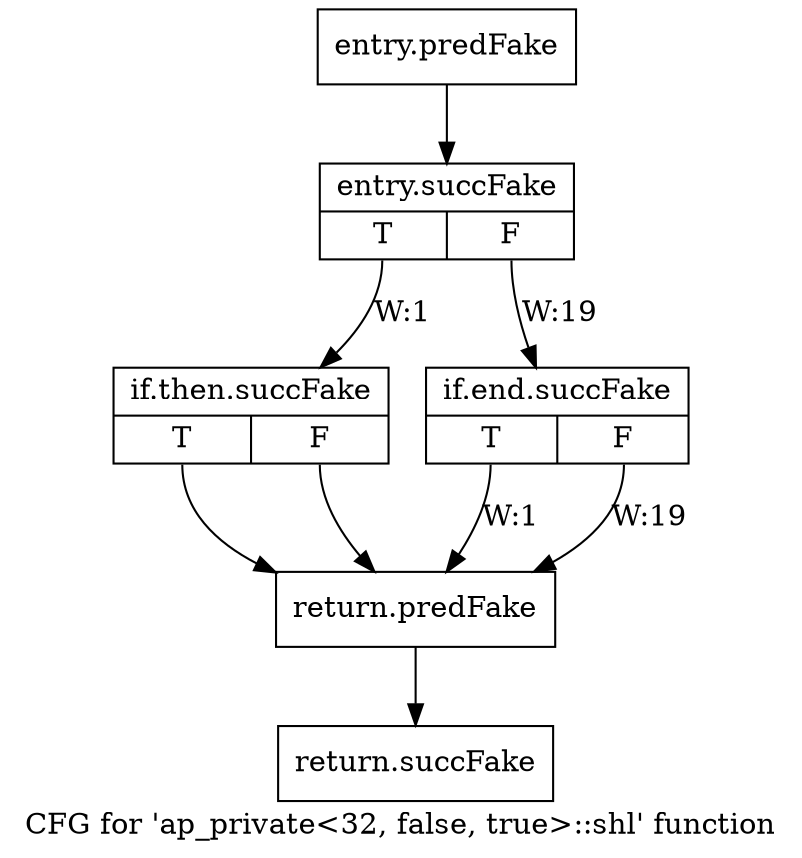 digraph "CFG for 'ap_private\<32, false, true\>::shl' function" {
	label="CFG for 'ap_private\<32, false, true\>::shl' function";

	Node0x583e190 [shape=record,filename="",linenumber="",label="{entry.predFake}"];
	Node0x583e190 -> Node0x5abeda0[ callList="" memoryops="" filename="/home/omerfaruk/tools/Xilinx/Vitis_HLS/2023.2/include/etc/ap_private.h" execusionnum="18"];
	Node0x5abeda0 [shape=record,filename="/home/omerfaruk/tools/Xilinx/Vitis_HLS/2023.2/include/etc/ap_private.h",linenumber="1852",label="{entry.succFake|{<s0>T|<s1>F}}"];
	Node0x5abeda0:s0 -> Node0x583dfe0[label="W:1" callList="" memoryops="" filename="/home/omerfaruk/tools/Xilinx/Vitis_HLS/2023.2/include/etc/ap_private.h" execusionnum="0"];
	Node0x5abeda0:s1 -> Node0x5abf160[label="W:19" callList="" memoryops="" filename="/home/omerfaruk/tools/Xilinx/Vitis_HLS/2023.2/include/etc/ap_private.h" execusionnum="18"];
	Node0x583dfe0 [shape=record,filename="/home/omerfaruk/tools/Xilinx/Vitis_HLS/2023.2/include/etc/ap_private.h",linenumber="1853",label="{if.then.succFake|{<s0>T|<s1>F}}"];
	Node0x583dfe0:s0 -> Node0x583e3c0[ callList="" memoryops="" filename="/home/omerfaruk/tools/Xilinx/Vitis_HLS/2023.2/include/etc/ap_private.h" execusionnum="0"];
	Node0x583dfe0:s1 -> Node0x583e3c0[ callList="" memoryops="" filename="/home/omerfaruk/tools/Xilinx/Vitis_HLS/2023.2/include/etc/ap_private.h" execusionnum="0"];
	Node0x5abf160 [shape=record,filename="/home/omerfaruk/tools/Xilinx/Vitis_HLS/2023.2/include/etc/ap_private.h",linenumber="1858",label="{if.end.succFake|{<s0>T|<s1>F}}"];
	Node0x5abf160:s0 -> Node0x583e3c0[label="W:1" callList="" memoryops="" filename="/home/omerfaruk/tools/Xilinx/Vitis_HLS/2023.2/include/etc/ap_private.h" execusionnum="0"];
	Node0x5abf160:s1 -> Node0x583e3c0[label="W:19" callList="" memoryops="" filename="/home/omerfaruk/tools/Xilinx/Vitis_HLS/2023.2/include/etc/ap_private.h" execusionnum="18"];
	Node0x583e3c0 [shape=record,filename="/home/omerfaruk/tools/Xilinx/Vitis_HLS/2023.2/include/etc/ap_private.h",linenumber="1864",label="{return.predFake}"];
	Node0x583e3c0 -> Node0x58df8f0[ callList="" memoryops="" filename="/home/omerfaruk/tools/Xilinx/Vitis_HLS/2023.2/include/etc/ap_private.h" execusionnum="18"];
	Node0x58df8f0 [shape=record,filename="/home/omerfaruk/tools/Xilinx/Vitis_HLS/2023.2/include/etc/ap_private.h",linenumber="1864",label="{return.succFake}"];
}
